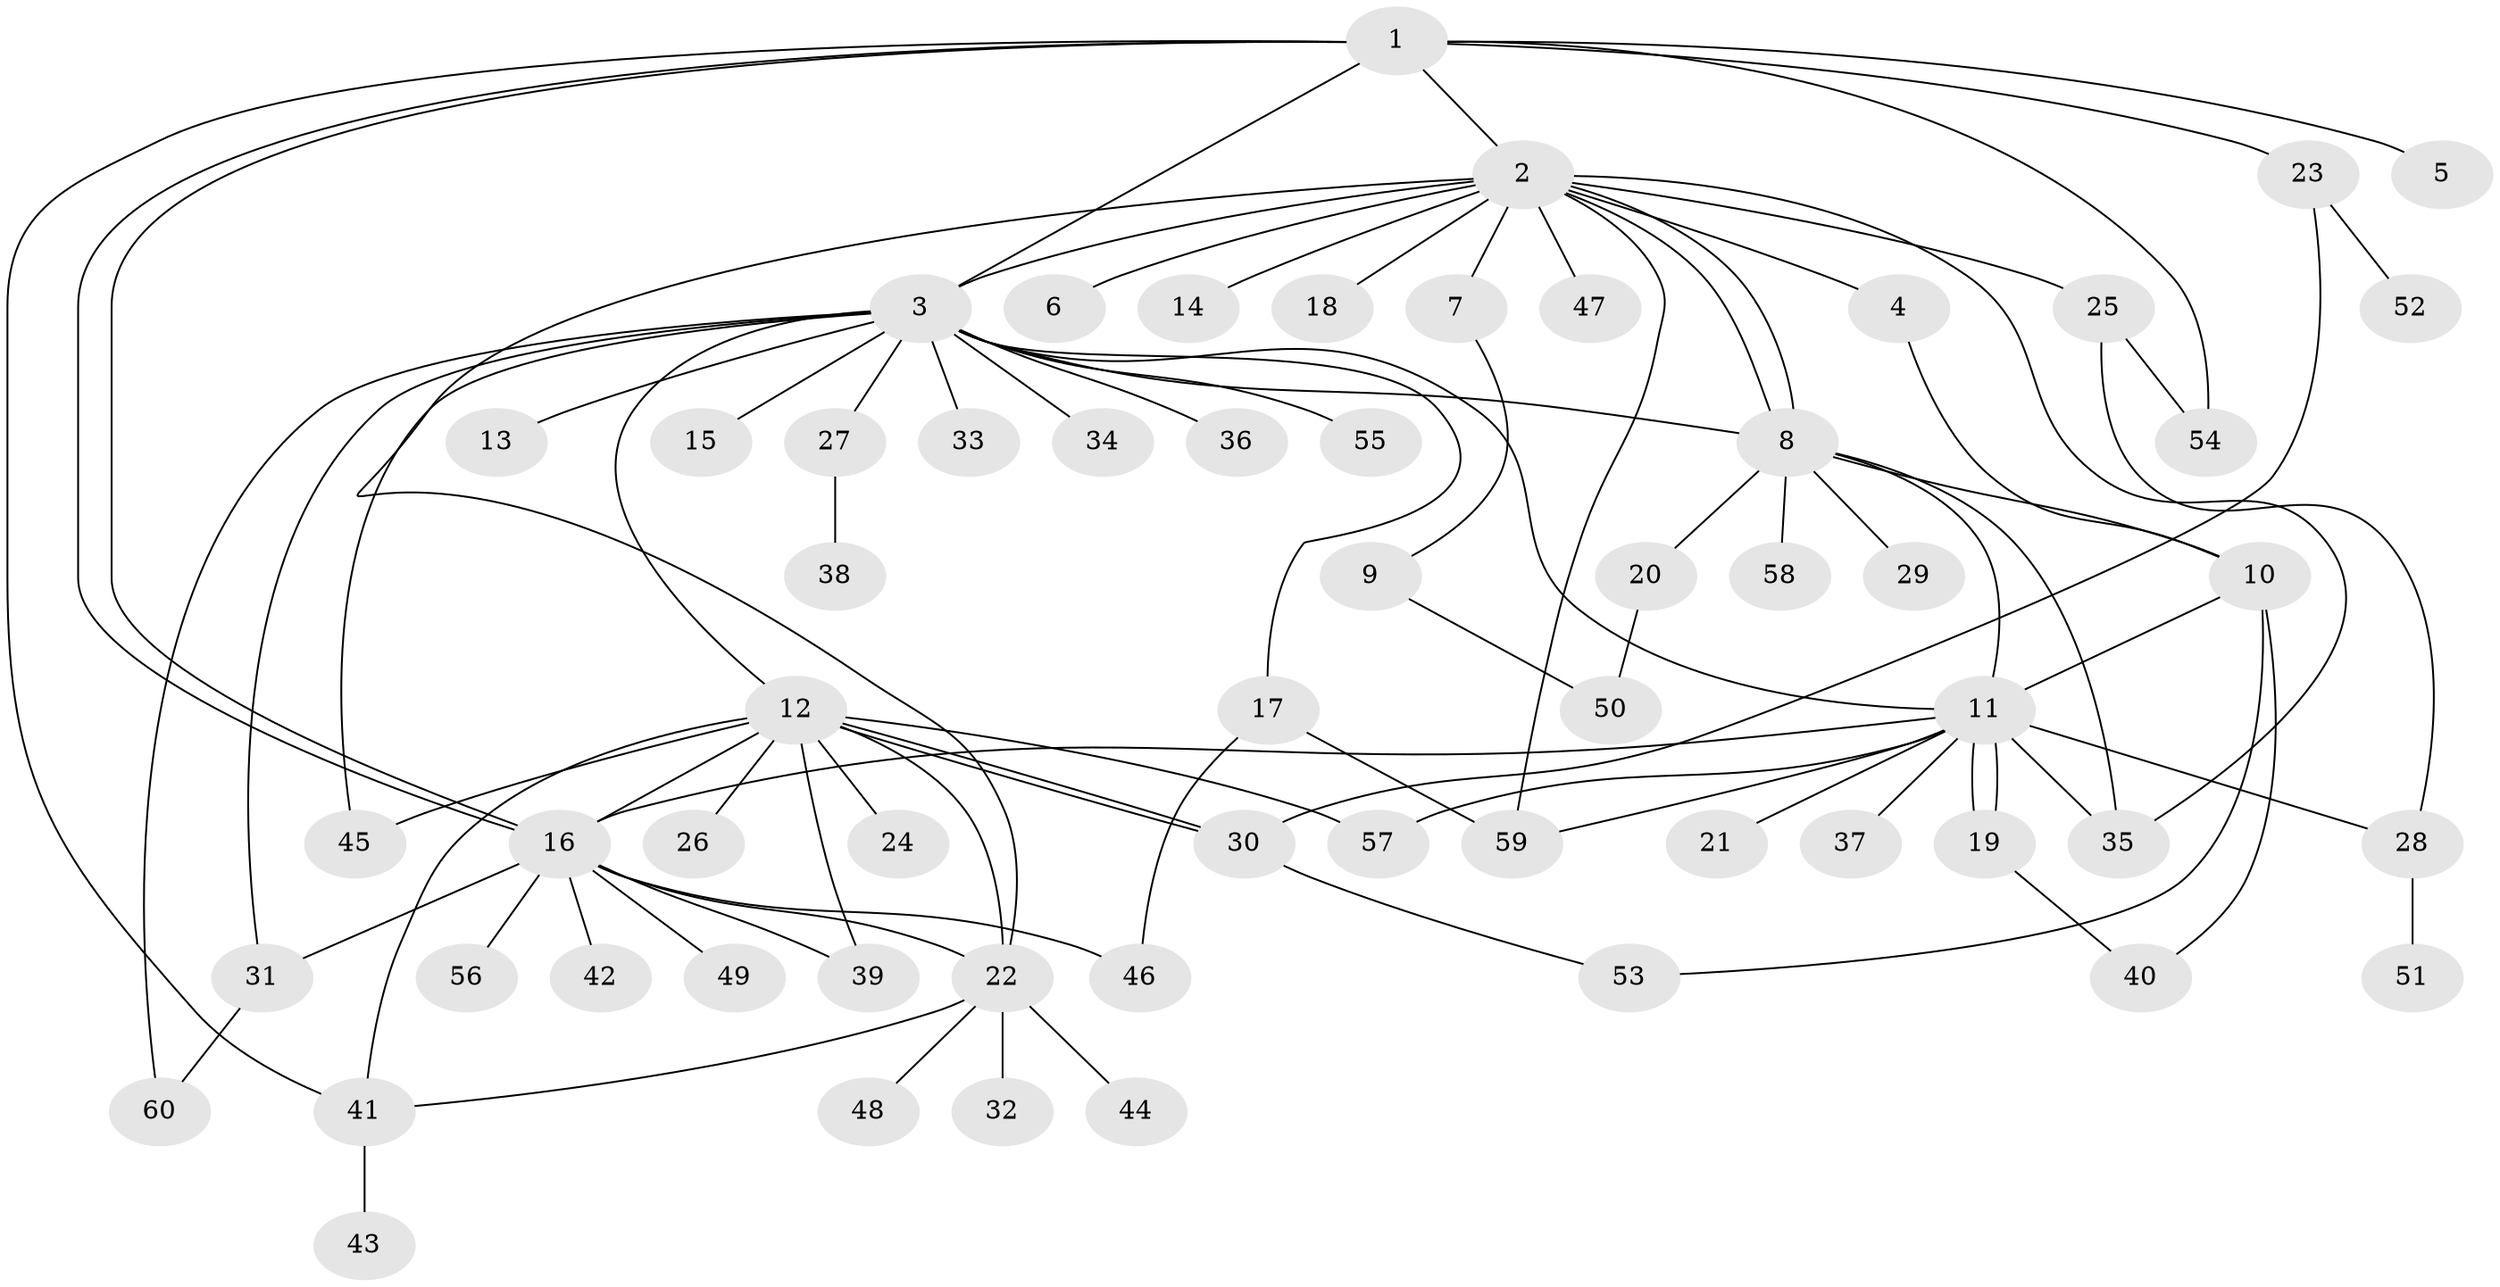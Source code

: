 // coarse degree distribution, {5: 0.05405405405405406, 6: 0.05405405405405406, 2: 0.1891891891891892, 1: 0.4594594594594595, 7: 0.02702702702702703, 3: 0.08108108108108109, 14: 0.02702702702702703, 9: 0.02702702702702703, 10: 0.05405405405405406, 4: 0.02702702702702703}
// Generated by graph-tools (version 1.1) at 2025/36/03/04/25 23:36:57]
// undirected, 60 vertices, 90 edges
graph export_dot {
  node [color=gray90,style=filled];
  1;
  2;
  3;
  4;
  5;
  6;
  7;
  8;
  9;
  10;
  11;
  12;
  13;
  14;
  15;
  16;
  17;
  18;
  19;
  20;
  21;
  22;
  23;
  24;
  25;
  26;
  27;
  28;
  29;
  30;
  31;
  32;
  33;
  34;
  35;
  36;
  37;
  38;
  39;
  40;
  41;
  42;
  43;
  44;
  45;
  46;
  47;
  48;
  49;
  50;
  51;
  52;
  53;
  54;
  55;
  56;
  57;
  58;
  59;
  60;
  1 -- 2;
  1 -- 3;
  1 -- 5;
  1 -- 16;
  1 -- 16;
  1 -- 23;
  1 -- 41;
  1 -- 54;
  2 -- 3;
  2 -- 4;
  2 -- 6;
  2 -- 7;
  2 -- 8;
  2 -- 8;
  2 -- 14;
  2 -- 18;
  2 -- 22;
  2 -- 25;
  2 -- 35;
  2 -- 47;
  2 -- 59;
  3 -- 8;
  3 -- 11;
  3 -- 12;
  3 -- 13;
  3 -- 15;
  3 -- 17;
  3 -- 27;
  3 -- 31;
  3 -- 33;
  3 -- 34;
  3 -- 36;
  3 -- 45;
  3 -- 55;
  3 -- 60;
  4 -- 10;
  7 -- 9;
  8 -- 10;
  8 -- 11;
  8 -- 20;
  8 -- 29;
  8 -- 35;
  8 -- 58;
  9 -- 50;
  10 -- 11;
  10 -- 40;
  10 -- 53;
  11 -- 16;
  11 -- 19;
  11 -- 19;
  11 -- 21;
  11 -- 28;
  11 -- 35;
  11 -- 37;
  11 -- 57;
  11 -- 59;
  12 -- 16;
  12 -- 22;
  12 -- 24;
  12 -- 26;
  12 -- 30;
  12 -- 30;
  12 -- 39;
  12 -- 41;
  12 -- 45;
  12 -- 57;
  16 -- 22;
  16 -- 31;
  16 -- 39;
  16 -- 42;
  16 -- 46;
  16 -- 49;
  16 -- 56;
  17 -- 46;
  17 -- 59;
  19 -- 40;
  20 -- 50;
  22 -- 32;
  22 -- 41;
  22 -- 44;
  22 -- 48;
  23 -- 30;
  23 -- 52;
  25 -- 28;
  25 -- 54;
  27 -- 38;
  28 -- 51;
  30 -- 53;
  31 -- 60;
  41 -- 43;
}
